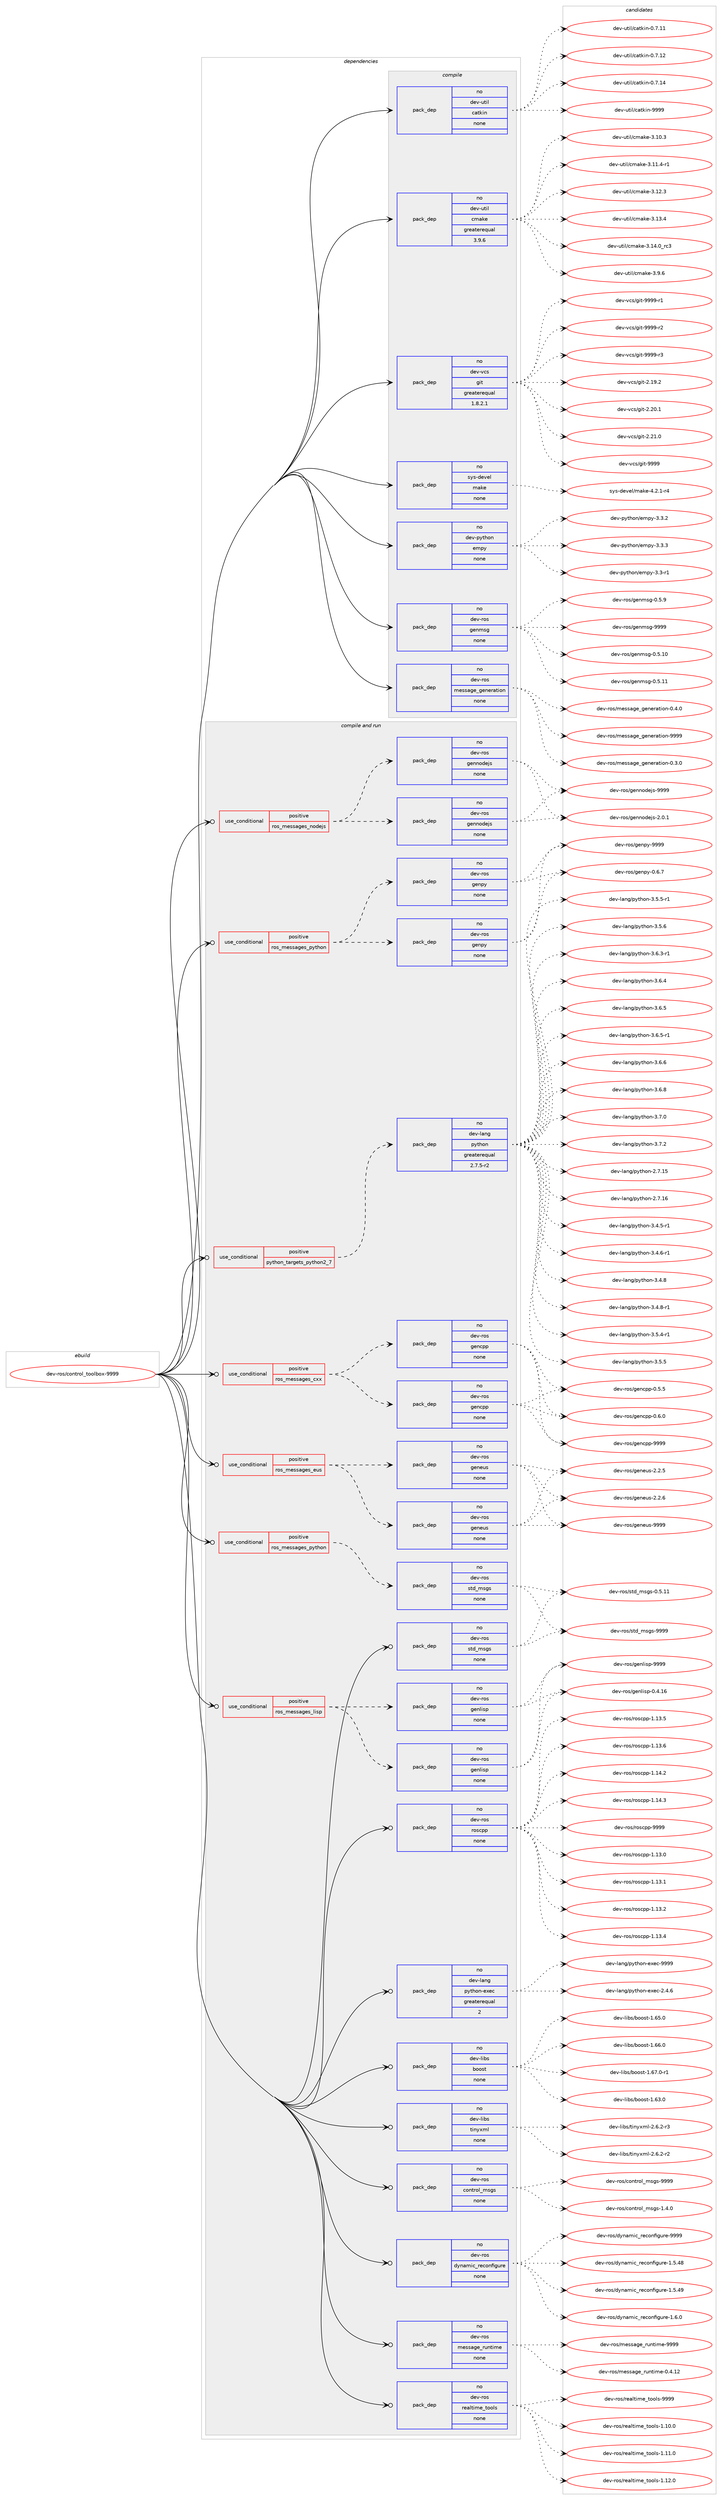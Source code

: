 digraph prolog {

# *************
# Graph options
# *************

newrank=true;
concentrate=true;
compound=true;
graph [rankdir=LR,fontname=Helvetica,fontsize=10,ranksep=1.5];#, ranksep=2.5, nodesep=0.2];
edge  [arrowhead=vee];
node  [fontname=Helvetica,fontsize=10];

# **********
# The ebuild
# **********

subgraph cluster_leftcol {
color=gray;
rank=same;
label=<<i>ebuild</i>>;
id [label="dev-ros/control_toolbox-9999", color=red, width=4, href="../dev-ros/control_toolbox-9999.svg"];
}

# ****************
# The dependencies
# ****************

subgraph cluster_midcol {
color=gray;
label=<<i>dependencies</i>>;
subgraph cluster_compile {
fillcolor="#eeeeee";
style=filled;
label=<<i>compile</i>>;
subgraph pack1042070 {
dependency1453591 [label=<<TABLE BORDER="0" CELLBORDER="1" CELLSPACING="0" CELLPADDING="4" WIDTH="220"><TR><TD ROWSPAN="6" CELLPADDING="30">pack_dep</TD></TR><TR><TD WIDTH="110">no</TD></TR><TR><TD>dev-python</TD></TR><TR><TD>empy</TD></TR><TR><TD>none</TD></TR><TR><TD></TD></TR></TABLE>>, shape=none, color=blue];
}
id:e -> dependency1453591:w [weight=20,style="solid",arrowhead="vee"];
subgraph pack1042071 {
dependency1453592 [label=<<TABLE BORDER="0" CELLBORDER="1" CELLSPACING="0" CELLPADDING="4" WIDTH="220"><TR><TD ROWSPAN="6" CELLPADDING="30">pack_dep</TD></TR><TR><TD WIDTH="110">no</TD></TR><TR><TD>dev-ros</TD></TR><TR><TD>genmsg</TD></TR><TR><TD>none</TD></TR><TR><TD></TD></TR></TABLE>>, shape=none, color=blue];
}
id:e -> dependency1453592:w [weight=20,style="solid",arrowhead="vee"];
subgraph pack1042072 {
dependency1453593 [label=<<TABLE BORDER="0" CELLBORDER="1" CELLSPACING="0" CELLPADDING="4" WIDTH="220"><TR><TD ROWSPAN="6" CELLPADDING="30">pack_dep</TD></TR><TR><TD WIDTH="110">no</TD></TR><TR><TD>dev-ros</TD></TR><TR><TD>message_generation</TD></TR><TR><TD>none</TD></TR><TR><TD></TD></TR></TABLE>>, shape=none, color=blue];
}
id:e -> dependency1453593:w [weight=20,style="solid",arrowhead="vee"];
subgraph pack1042073 {
dependency1453594 [label=<<TABLE BORDER="0" CELLBORDER="1" CELLSPACING="0" CELLPADDING="4" WIDTH="220"><TR><TD ROWSPAN="6" CELLPADDING="30">pack_dep</TD></TR><TR><TD WIDTH="110">no</TD></TR><TR><TD>dev-util</TD></TR><TR><TD>catkin</TD></TR><TR><TD>none</TD></TR><TR><TD></TD></TR></TABLE>>, shape=none, color=blue];
}
id:e -> dependency1453594:w [weight=20,style="solid",arrowhead="vee"];
subgraph pack1042074 {
dependency1453595 [label=<<TABLE BORDER="0" CELLBORDER="1" CELLSPACING="0" CELLPADDING="4" WIDTH="220"><TR><TD ROWSPAN="6" CELLPADDING="30">pack_dep</TD></TR><TR><TD WIDTH="110">no</TD></TR><TR><TD>dev-util</TD></TR><TR><TD>cmake</TD></TR><TR><TD>greaterequal</TD></TR><TR><TD>3.9.6</TD></TR></TABLE>>, shape=none, color=blue];
}
id:e -> dependency1453595:w [weight=20,style="solid",arrowhead="vee"];
subgraph pack1042075 {
dependency1453596 [label=<<TABLE BORDER="0" CELLBORDER="1" CELLSPACING="0" CELLPADDING="4" WIDTH="220"><TR><TD ROWSPAN="6" CELLPADDING="30">pack_dep</TD></TR><TR><TD WIDTH="110">no</TD></TR><TR><TD>dev-vcs</TD></TR><TR><TD>git</TD></TR><TR><TD>greaterequal</TD></TR><TR><TD>1.8.2.1</TD></TR></TABLE>>, shape=none, color=blue];
}
id:e -> dependency1453596:w [weight=20,style="solid",arrowhead="vee"];
subgraph pack1042076 {
dependency1453597 [label=<<TABLE BORDER="0" CELLBORDER="1" CELLSPACING="0" CELLPADDING="4" WIDTH="220"><TR><TD ROWSPAN="6" CELLPADDING="30">pack_dep</TD></TR><TR><TD WIDTH="110">no</TD></TR><TR><TD>sys-devel</TD></TR><TR><TD>make</TD></TR><TR><TD>none</TD></TR><TR><TD></TD></TR></TABLE>>, shape=none, color=blue];
}
id:e -> dependency1453597:w [weight=20,style="solid",arrowhead="vee"];
}
subgraph cluster_compileandrun {
fillcolor="#eeeeee";
style=filled;
label=<<i>compile and run</i>>;
subgraph cond388131 {
dependency1453598 [label=<<TABLE BORDER="0" CELLBORDER="1" CELLSPACING="0" CELLPADDING="4"><TR><TD ROWSPAN="3" CELLPADDING="10">use_conditional</TD></TR><TR><TD>positive</TD></TR><TR><TD>python_targets_python2_7</TD></TR></TABLE>>, shape=none, color=red];
subgraph pack1042077 {
dependency1453599 [label=<<TABLE BORDER="0" CELLBORDER="1" CELLSPACING="0" CELLPADDING="4" WIDTH="220"><TR><TD ROWSPAN="6" CELLPADDING="30">pack_dep</TD></TR><TR><TD WIDTH="110">no</TD></TR><TR><TD>dev-lang</TD></TR><TR><TD>python</TD></TR><TR><TD>greaterequal</TD></TR><TR><TD>2.7.5-r2</TD></TR></TABLE>>, shape=none, color=blue];
}
dependency1453598:e -> dependency1453599:w [weight=20,style="dashed",arrowhead="vee"];
}
id:e -> dependency1453598:w [weight=20,style="solid",arrowhead="odotvee"];
subgraph cond388132 {
dependency1453600 [label=<<TABLE BORDER="0" CELLBORDER="1" CELLSPACING="0" CELLPADDING="4"><TR><TD ROWSPAN="3" CELLPADDING="10">use_conditional</TD></TR><TR><TD>positive</TD></TR><TR><TD>ros_messages_cxx</TD></TR></TABLE>>, shape=none, color=red];
subgraph pack1042078 {
dependency1453601 [label=<<TABLE BORDER="0" CELLBORDER="1" CELLSPACING="0" CELLPADDING="4" WIDTH="220"><TR><TD ROWSPAN="6" CELLPADDING="30">pack_dep</TD></TR><TR><TD WIDTH="110">no</TD></TR><TR><TD>dev-ros</TD></TR><TR><TD>gencpp</TD></TR><TR><TD>none</TD></TR><TR><TD></TD></TR></TABLE>>, shape=none, color=blue];
}
dependency1453600:e -> dependency1453601:w [weight=20,style="dashed",arrowhead="vee"];
subgraph pack1042079 {
dependency1453602 [label=<<TABLE BORDER="0" CELLBORDER="1" CELLSPACING="0" CELLPADDING="4" WIDTH="220"><TR><TD ROWSPAN="6" CELLPADDING="30">pack_dep</TD></TR><TR><TD WIDTH="110">no</TD></TR><TR><TD>dev-ros</TD></TR><TR><TD>gencpp</TD></TR><TR><TD>none</TD></TR><TR><TD></TD></TR></TABLE>>, shape=none, color=blue];
}
dependency1453600:e -> dependency1453602:w [weight=20,style="dashed",arrowhead="vee"];
}
id:e -> dependency1453600:w [weight=20,style="solid",arrowhead="odotvee"];
subgraph cond388133 {
dependency1453603 [label=<<TABLE BORDER="0" CELLBORDER="1" CELLSPACING="0" CELLPADDING="4"><TR><TD ROWSPAN="3" CELLPADDING="10">use_conditional</TD></TR><TR><TD>positive</TD></TR><TR><TD>ros_messages_eus</TD></TR></TABLE>>, shape=none, color=red];
subgraph pack1042080 {
dependency1453604 [label=<<TABLE BORDER="0" CELLBORDER="1" CELLSPACING="0" CELLPADDING="4" WIDTH="220"><TR><TD ROWSPAN="6" CELLPADDING="30">pack_dep</TD></TR><TR><TD WIDTH="110">no</TD></TR><TR><TD>dev-ros</TD></TR><TR><TD>geneus</TD></TR><TR><TD>none</TD></TR><TR><TD></TD></TR></TABLE>>, shape=none, color=blue];
}
dependency1453603:e -> dependency1453604:w [weight=20,style="dashed",arrowhead="vee"];
subgraph pack1042081 {
dependency1453605 [label=<<TABLE BORDER="0" CELLBORDER="1" CELLSPACING="0" CELLPADDING="4" WIDTH="220"><TR><TD ROWSPAN="6" CELLPADDING="30">pack_dep</TD></TR><TR><TD WIDTH="110">no</TD></TR><TR><TD>dev-ros</TD></TR><TR><TD>geneus</TD></TR><TR><TD>none</TD></TR><TR><TD></TD></TR></TABLE>>, shape=none, color=blue];
}
dependency1453603:e -> dependency1453605:w [weight=20,style="dashed",arrowhead="vee"];
}
id:e -> dependency1453603:w [weight=20,style="solid",arrowhead="odotvee"];
subgraph cond388134 {
dependency1453606 [label=<<TABLE BORDER="0" CELLBORDER="1" CELLSPACING="0" CELLPADDING="4"><TR><TD ROWSPAN="3" CELLPADDING="10">use_conditional</TD></TR><TR><TD>positive</TD></TR><TR><TD>ros_messages_lisp</TD></TR></TABLE>>, shape=none, color=red];
subgraph pack1042082 {
dependency1453607 [label=<<TABLE BORDER="0" CELLBORDER="1" CELLSPACING="0" CELLPADDING="4" WIDTH="220"><TR><TD ROWSPAN="6" CELLPADDING="30">pack_dep</TD></TR><TR><TD WIDTH="110">no</TD></TR><TR><TD>dev-ros</TD></TR><TR><TD>genlisp</TD></TR><TR><TD>none</TD></TR><TR><TD></TD></TR></TABLE>>, shape=none, color=blue];
}
dependency1453606:e -> dependency1453607:w [weight=20,style="dashed",arrowhead="vee"];
subgraph pack1042083 {
dependency1453608 [label=<<TABLE BORDER="0" CELLBORDER="1" CELLSPACING="0" CELLPADDING="4" WIDTH="220"><TR><TD ROWSPAN="6" CELLPADDING="30">pack_dep</TD></TR><TR><TD WIDTH="110">no</TD></TR><TR><TD>dev-ros</TD></TR><TR><TD>genlisp</TD></TR><TR><TD>none</TD></TR><TR><TD></TD></TR></TABLE>>, shape=none, color=blue];
}
dependency1453606:e -> dependency1453608:w [weight=20,style="dashed",arrowhead="vee"];
}
id:e -> dependency1453606:w [weight=20,style="solid",arrowhead="odotvee"];
subgraph cond388135 {
dependency1453609 [label=<<TABLE BORDER="0" CELLBORDER="1" CELLSPACING="0" CELLPADDING="4"><TR><TD ROWSPAN="3" CELLPADDING="10">use_conditional</TD></TR><TR><TD>positive</TD></TR><TR><TD>ros_messages_nodejs</TD></TR></TABLE>>, shape=none, color=red];
subgraph pack1042084 {
dependency1453610 [label=<<TABLE BORDER="0" CELLBORDER="1" CELLSPACING="0" CELLPADDING="4" WIDTH="220"><TR><TD ROWSPAN="6" CELLPADDING="30">pack_dep</TD></TR><TR><TD WIDTH="110">no</TD></TR><TR><TD>dev-ros</TD></TR><TR><TD>gennodejs</TD></TR><TR><TD>none</TD></TR><TR><TD></TD></TR></TABLE>>, shape=none, color=blue];
}
dependency1453609:e -> dependency1453610:w [weight=20,style="dashed",arrowhead="vee"];
subgraph pack1042085 {
dependency1453611 [label=<<TABLE BORDER="0" CELLBORDER="1" CELLSPACING="0" CELLPADDING="4" WIDTH="220"><TR><TD ROWSPAN="6" CELLPADDING="30">pack_dep</TD></TR><TR><TD WIDTH="110">no</TD></TR><TR><TD>dev-ros</TD></TR><TR><TD>gennodejs</TD></TR><TR><TD>none</TD></TR><TR><TD></TD></TR></TABLE>>, shape=none, color=blue];
}
dependency1453609:e -> dependency1453611:w [weight=20,style="dashed",arrowhead="vee"];
}
id:e -> dependency1453609:w [weight=20,style="solid",arrowhead="odotvee"];
subgraph cond388136 {
dependency1453612 [label=<<TABLE BORDER="0" CELLBORDER="1" CELLSPACING="0" CELLPADDING="4"><TR><TD ROWSPAN="3" CELLPADDING="10">use_conditional</TD></TR><TR><TD>positive</TD></TR><TR><TD>ros_messages_python</TD></TR></TABLE>>, shape=none, color=red];
subgraph pack1042086 {
dependency1453613 [label=<<TABLE BORDER="0" CELLBORDER="1" CELLSPACING="0" CELLPADDING="4" WIDTH="220"><TR><TD ROWSPAN="6" CELLPADDING="30">pack_dep</TD></TR><TR><TD WIDTH="110">no</TD></TR><TR><TD>dev-ros</TD></TR><TR><TD>genpy</TD></TR><TR><TD>none</TD></TR><TR><TD></TD></TR></TABLE>>, shape=none, color=blue];
}
dependency1453612:e -> dependency1453613:w [weight=20,style="dashed",arrowhead="vee"];
subgraph pack1042087 {
dependency1453614 [label=<<TABLE BORDER="0" CELLBORDER="1" CELLSPACING="0" CELLPADDING="4" WIDTH="220"><TR><TD ROWSPAN="6" CELLPADDING="30">pack_dep</TD></TR><TR><TD WIDTH="110">no</TD></TR><TR><TD>dev-ros</TD></TR><TR><TD>genpy</TD></TR><TR><TD>none</TD></TR><TR><TD></TD></TR></TABLE>>, shape=none, color=blue];
}
dependency1453612:e -> dependency1453614:w [weight=20,style="dashed",arrowhead="vee"];
}
id:e -> dependency1453612:w [weight=20,style="solid",arrowhead="odotvee"];
subgraph cond388137 {
dependency1453615 [label=<<TABLE BORDER="0" CELLBORDER="1" CELLSPACING="0" CELLPADDING="4"><TR><TD ROWSPAN="3" CELLPADDING="10">use_conditional</TD></TR><TR><TD>positive</TD></TR><TR><TD>ros_messages_python</TD></TR></TABLE>>, shape=none, color=red];
subgraph pack1042088 {
dependency1453616 [label=<<TABLE BORDER="0" CELLBORDER="1" CELLSPACING="0" CELLPADDING="4" WIDTH="220"><TR><TD ROWSPAN="6" CELLPADDING="30">pack_dep</TD></TR><TR><TD WIDTH="110">no</TD></TR><TR><TD>dev-ros</TD></TR><TR><TD>std_msgs</TD></TR><TR><TD>none</TD></TR><TR><TD></TD></TR></TABLE>>, shape=none, color=blue];
}
dependency1453615:e -> dependency1453616:w [weight=20,style="dashed",arrowhead="vee"];
}
id:e -> dependency1453615:w [weight=20,style="solid",arrowhead="odotvee"];
subgraph pack1042089 {
dependency1453617 [label=<<TABLE BORDER="0" CELLBORDER="1" CELLSPACING="0" CELLPADDING="4" WIDTH="220"><TR><TD ROWSPAN="6" CELLPADDING="30">pack_dep</TD></TR><TR><TD WIDTH="110">no</TD></TR><TR><TD>dev-lang</TD></TR><TR><TD>python-exec</TD></TR><TR><TD>greaterequal</TD></TR><TR><TD>2</TD></TR></TABLE>>, shape=none, color=blue];
}
id:e -> dependency1453617:w [weight=20,style="solid",arrowhead="odotvee"];
subgraph pack1042090 {
dependency1453618 [label=<<TABLE BORDER="0" CELLBORDER="1" CELLSPACING="0" CELLPADDING="4" WIDTH="220"><TR><TD ROWSPAN="6" CELLPADDING="30">pack_dep</TD></TR><TR><TD WIDTH="110">no</TD></TR><TR><TD>dev-libs</TD></TR><TR><TD>boost</TD></TR><TR><TD>none</TD></TR><TR><TD></TD></TR></TABLE>>, shape=none, color=blue];
}
id:e -> dependency1453618:w [weight=20,style="solid",arrowhead="odotvee"];
subgraph pack1042091 {
dependency1453619 [label=<<TABLE BORDER="0" CELLBORDER="1" CELLSPACING="0" CELLPADDING="4" WIDTH="220"><TR><TD ROWSPAN="6" CELLPADDING="30">pack_dep</TD></TR><TR><TD WIDTH="110">no</TD></TR><TR><TD>dev-libs</TD></TR><TR><TD>tinyxml</TD></TR><TR><TD>none</TD></TR><TR><TD></TD></TR></TABLE>>, shape=none, color=blue];
}
id:e -> dependency1453619:w [weight=20,style="solid",arrowhead="odotvee"];
subgraph pack1042092 {
dependency1453620 [label=<<TABLE BORDER="0" CELLBORDER="1" CELLSPACING="0" CELLPADDING="4" WIDTH="220"><TR><TD ROWSPAN="6" CELLPADDING="30">pack_dep</TD></TR><TR><TD WIDTH="110">no</TD></TR><TR><TD>dev-ros</TD></TR><TR><TD>control_msgs</TD></TR><TR><TD>none</TD></TR><TR><TD></TD></TR></TABLE>>, shape=none, color=blue];
}
id:e -> dependency1453620:w [weight=20,style="solid",arrowhead="odotvee"];
subgraph pack1042093 {
dependency1453621 [label=<<TABLE BORDER="0" CELLBORDER="1" CELLSPACING="0" CELLPADDING="4" WIDTH="220"><TR><TD ROWSPAN="6" CELLPADDING="30">pack_dep</TD></TR><TR><TD WIDTH="110">no</TD></TR><TR><TD>dev-ros</TD></TR><TR><TD>dynamic_reconfigure</TD></TR><TR><TD>none</TD></TR><TR><TD></TD></TR></TABLE>>, shape=none, color=blue];
}
id:e -> dependency1453621:w [weight=20,style="solid",arrowhead="odotvee"];
subgraph pack1042094 {
dependency1453622 [label=<<TABLE BORDER="0" CELLBORDER="1" CELLSPACING="0" CELLPADDING="4" WIDTH="220"><TR><TD ROWSPAN="6" CELLPADDING="30">pack_dep</TD></TR><TR><TD WIDTH="110">no</TD></TR><TR><TD>dev-ros</TD></TR><TR><TD>message_runtime</TD></TR><TR><TD>none</TD></TR><TR><TD></TD></TR></TABLE>>, shape=none, color=blue];
}
id:e -> dependency1453622:w [weight=20,style="solid",arrowhead="odotvee"];
subgraph pack1042095 {
dependency1453623 [label=<<TABLE BORDER="0" CELLBORDER="1" CELLSPACING="0" CELLPADDING="4" WIDTH="220"><TR><TD ROWSPAN="6" CELLPADDING="30">pack_dep</TD></TR><TR><TD WIDTH="110">no</TD></TR><TR><TD>dev-ros</TD></TR><TR><TD>realtime_tools</TD></TR><TR><TD>none</TD></TR><TR><TD></TD></TR></TABLE>>, shape=none, color=blue];
}
id:e -> dependency1453623:w [weight=20,style="solid",arrowhead="odotvee"];
subgraph pack1042096 {
dependency1453624 [label=<<TABLE BORDER="0" CELLBORDER="1" CELLSPACING="0" CELLPADDING="4" WIDTH="220"><TR><TD ROWSPAN="6" CELLPADDING="30">pack_dep</TD></TR><TR><TD WIDTH="110">no</TD></TR><TR><TD>dev-ros</TD></TR><TR><TD>roscpp</TD></TR><TR><TD>none</TD></TR><TR><TD></TD></TR></TABLE>>, shape=none, color=blue];
}
id:e -> dependency1453624:w [weight=20,style="solid",arrowhead="odotvee"];
subgraph pack1042097 {
dependency1453625 [label=<<TABLE BORDER="0" CELLBORDER="1" CELLSPACING="0" CELLPADDING="4" WIDTH="220"><TR><TD ROWSPAN="6" CELLPADDING="30">pack_dep</TD></TR><TR><TD WIDTH="110">no</TD></TR><TR><TD>dev-ros</TD></TR><TR><TD>std_msgs</TD></TR><TR><TD>none</TD></TR><TR><TD></TD></TR></TABLE>>, shape=none, color=blue];
}
id:e -> dependency1453625:w [weight=20,style="solid",arrowhead="odotvee"];
}
subgraph cluster_run {
fillcolor="#eeeeee";
style=filled;
label=<<i>run</i>>;
}
}

# **************
# The candidates
# **************

subgraph cluster_choices {
rank=same;
color=gray;
label=<<i>candidates</i>>;

subgraph choice1042070 {
color=black;
nodesep=1;
choice1001011184511212111610411111047101109112121455146514511449 [label="dev-python/empy-3.3-r1", color=red, width=4,href="../dev-python/empy-3.3-r1.svg"];
choice1001011184511212111610411111047101109112121455146514650 [label="dev-python/empy-3.3.2", color=red, width=4,href="../dev-python/empy-3.3.2.svg"];
choice1001011184511212111610411111047101109112121455146514651 [label="dev-python/empy-3.3.3", color=red, width=4,href="../dev-python/empy-3.3.3.svg"];
dependency1453591:e -> choice1001011184511212111610411111047101109112121455146514511449:w [style=dotted,weight="100"];
dependency1453591:e -> choice1001011184511212111610411111047101109112121455146514650:w [style=dotted,weight="100"];
dependency1453591:e -> choice1001011184511212111610411111047101109112121455146514651:w [style=dotted,weight="100"];
}
subgraph choice1042071 {
color=black;
nodesep=1;
choice100101118451141111154710310111010911510345484653464948 [label="dev-ros/genmsg-0.5.10", color=red, width=4,href="../dev-ros/genmsg-0.5.10.svg"];
choice100101118451141111154710310111010911510345484653464949 [label="dev-ros/genmsg-0.5.11", color=red, width=4,href="../dev-ros/genmsg-0.5.11.svg"];
choice1001011184511411111547103101110109115103454846534657 [label="dev-ros/genmsg-0.5.9", color=red, width=4,href="../dev-ros/genmsg-0.5.9.svg"];
choice10010111845114111115471031011101091151034557575757 [label="dev-ros/genmsg-9999", color=red, width=4,href="../dev-ros/genmsg-9999.svg"];
dependency1453592:e -> choice100101118451141111154710310111010911510345484653464948:w [style=dotted,weight="100"];
dependency1453592:e -> choice100101118451141111154710310111010911510345484653464949:w [style=dotted,weight="100"];
dependency1453592:e -> choice1001011184511411111547103101110109115103454846534657:w [style=dotted,weight="100"];
dependency1453592:e -> choice10010111845114111115471031011101091151034557575757:w [style=dotted,weight="100"];
}
subgraph choice1042072 {
color=black;
nodesep=1;
choice1001011184511411111547109101115115971031019510310111010111497116105111110454846514648 [label="dev-ros/message_generation-0.3.0", color=red, width=4,href="../dev-ros/message_generation-0.3.0.svg"];
choice1001011184511411111547109101115115971031019510310111010111497116105111110454846524648 [label="dev-ros/message_generation-0.4.0", color=red, width=4,href="../dev-ros/message_generation-0.4.0.svg"];
choice10010111845114111115471091011151159710310195103101110101114971161051111104557575757 [label="dev-ros/message_generation-9999", color=red, width=4,href="../dev-ros/message_generation-9999.svg"];
dependency1453593:e -> choice1001011184511411111547109101115115971031019510310111010111497116105111110454846514648:w [style=dotted,weight="100"];
dependency1453593:e -> choice1001011184511411111547109101115115971031019510310111010111497116105111110454846524648:w [style=dotted,weight="100"];
dependency1453593:e -> choice10010111845114111115471091011151159710310195103101110101114971161051111104557575757:w [style=dotted,weight="100"];
}
subgraph choice1042073 {
color=black;
nodesep=1;
choice1001011184511711610510847999711610710511045484655464949 [label="dev-util/catkin-0.7.11", color=red, width=4,href="../dev-util/catkin-0.7.11.svg"];
choice1001011184511711610510847999711610710511045484655464950 [label="dev-util/catkin-0.7.12", color=red, width=4,href="../dev-util/catkin-0.7.12.svg"];
choice1001011184511711610510847999711610710511045484655464952 [label="dev-util/catkin-0.7.14", color=red, width=4,href="../dev-util/catkin-0.7.14.svg"];
choice100101118451171161051084799971161071051104557575757 [label="dev-util/catkin-9999", color=red, width=4,href="../dev-util/catkin-9999.svg"];
dependency1453594:e -> choice1001011184511711610510847999711610710511045484655464949:w [style=dotted,weight="100"];
dependency1453594:e -> choice1001011184511711610510847999711610710511045484655464950:w [style=dotted,weight="100"];
dependency1453594:e -> choice1001011184511711610510847999711610710511045484655464952:w [style=dotted,weight="100"];
dependency1453594:e -> choice100101118451171161051084799971161071051104557575757:w [style=dotted,weight="100"];
}
subgraph choice1042074 {
color=black;
nodesep=1;
choice1001011184511711610510847991099710710145514649484651 [label="dev-util/cmake-3.10.3", color=red, width=4,href="../dev-util/cmake-3.10.3.svg"];
choice10010111845117116105108479910997107101455146494946524511449 [label="dev-util/cmake-3.11.4-r1", color=red, width=4,href="../dev-util/cmake-3.11.4-r1.svg"];
choice1001011184511711610510847991099710710145514649504651 [label="dev-util/cmake-3.12.3", color=red, width=4,href="../dev-util/cmake-3.12.3.svg"];
choice1001011184511711610510847991099710710145514649514652 [label="dev-util/cmake-3.13.4", color=red, width=4,href="../dev-util/cmake-3.13.4.svg"];
choice1001011184511711610510847991099710710145514649524648951149951 [label="dev-util/cmake-3.14.0_rc3", color=red, width=4,href="../dev-util/cmake-3.14.0_rc3.svg"];
choice10010111845117116105108479910997107101455146574654 [label="dev-util/cmake-3.9.6", color=red, width=4,href="../dev-util/cmake-3.9.6.svg"];
dependency1453595:e -> choice1001011184511711610510847991099710710145514649484651:w [style=dotted,weight="100"];
dependency1453595:e -> choice10010111845117116105108479910997107101455146494946524511449:w [style=dotted,weight="100"];
dependency1453595:e -> choice1001011184511711610510847991099710710145514649504651:w [style=dotted,weight="100"];
dependency1453595:e -> choice1001011184511711610510847991099710710145514649514652:w [style=dotted,weight="100"];
dependency1453595:e -> choice1001011184511711610510847991099710710145514649524648951149951:w [style=dotted,weight="100"];
dependency1453595:e -> choice10010111845117116105108479910997107101455146574654:w [style=dotted,weight="100"];
}
subgraph choice1042075 {
color=black;
nodesep=1;
choice10010111845118991154710310511645504649574650 [label="dev-vcs/git-2.19.2", color=red, width=4,href="../dev-vcs/git-2.19.2.svg"];
choice10010111845118991154710310511645504650484649 [label="dev-vcs/git-2.20.1", color=red, width=4,href="../dev-vcs/git-2.20.1.svg"];
choice10010111845118991154710310511645504650494648 [label="dev-vcs/git-2.21.0", color=red, width=4,href="../dev-vcs/git-2.21.0.svg"];
choice1001011184511899115471031051164557575757 [label="dev-vcs/git-9999", color=red, width=4,href="../dev-vcs/git-9999.svg"];
choice10010111845118991154710310511645575757574511449 [label="dev-vcs/git-9999-r1", color=red, width=4,href="../dev-vcs/git-9999-r1.svg"];
choice10010111845118991154710310511645575757574511450 [label="dev-vcs/git-9999-r2", color=red, width=4,href="../dev-vcs/git-9999-r2.svg"];
choice10010111845118991154710310511645575757574511451 [label="dev-vcs/git-9999-r3", color=red, width=4,href="../dev-vcs/git-9999-r3.svg"];
dependency1453596:e -> choice10010111845118991154710310511645504649574650:w [style=dotted,weight="100"];
dependency1453596:e -> choice10010111845118991154710310511645504650484649:w [style=dotted,weight="100"];
dependency1453596:e -> choice10010111845118991154710310511645504650494648:w [style=dotted,weight="100"];
dependency1453596:e -> choice1001011184511899115471031051164557575757:w [style=dotted,weight="100"];
dependency1453596:e -> choice10010111845118991154710310511645575757574511449:w [style=dotted,weight="100"];
dependency1453596:e -> choice10010111845118991154710310511645575757574511450:w [style=dotted,weight="100"];
dependency1453596:e -> choice10010111845118991154710310511645575757574511451:w [style=dotted,weight="100"];
}
subgraph choice1042076 {
color=black;
nodesep=1;
choice1151211154510010111810110847109971071014552465046494511452 [label="sys-devel/make-4.2.1-r4", color=red, width=4,href="../sys-devel/make-4.2.1-r4.svg"];
dependency1453597:e -> choice1151211154510010111810110847109971071014552465046494511452:w [style=dotted,weight="100"];
}
subgraph choice1042077 {
color=black;
nodesep=1;
choice10010111845108971101034711212111610411111045504655464953 [label="dev-lang/python-2.7.15", color=red, width=4,href="../dev-lang/python-2.7.15.svg"];
choice10010111845108971101034711212111610411111045504655464954 [label="dev-lang/python-2.7.16", color=red, width=4,href="../dev-lang/python-2.7.16.svg"];
choice1001011184510897110103471121211161041111104551465246534511449 [label="dev-lang/python-3.4.5-r1", color=red, width=4,href="../dev-lang/python-3.4.5-r1.svg"];
choice1001011184510897110103471121211161041111104551465246544511449 [label="dev-lang/python-3.4.6-r1", color=red, width=4,href="../dev-lang/python-3.4.6-r1.svg"];
choice100101118451089711010347112121116104111110455146524656 [label="dev-lang/python-3.4.8", color=red, width=4,href="../dev-lang/python-3.4.8.svg"];
choice1001011184510897110103471121211161041111104551465246564511449 [label="dev-lang/python-3.4.8-r1", color=red, width=4,href="../dev-lang/python-3.4.8-r1.svg"];
choice1001011184510897110103471121211161041111104551465346524511449 [label="dev-lang/python-3.5.4-r1", color=red, width=4,href="../dev-lang/python-3.5.4-r1.svg"];
choice100101118451089711010347112121116104111110455146534653 [label="dev-lang/python-3.5.5", color=red, width=4,href="../dev-lang/python-3.5.5.svg"];
choice1001011184510897110103471121211161041111104551465346534511449 [label="dev-lang/python-3.5.5-r1", color=red, width=4,href="../dev-lang/python-3.5.5-r1.svg"];
choice100101118451089711010347112121116104111110455146534654 [label="dev-lang/python-3.5.6", color=red, width=4,href="../dev-lang/python-3.5.6.svg"];
choice1001011184510897110103471121211161041111104551465446514511449 [label="dev-lang/python-3.6.3-r1", color=red, width=4,href="../dev-lang/python-3.6.3-r1.svg"];
choice100101118451089711010347112121116104111110455146544652 [label="dev-lang/python-3.6.4", color=red, width=4,href="../dev-lang/python-3.6.4.svg"];
choice100101118451089711010347112121116104111110455146544653 [label="dev-lang/python-3.6.5", color=red, width=4,href="../dev-lang/python-3.6.5.svg"];
choice1001011184510897110103471121211161041111104551465446534511449 [label="dev-lang/python-3.6.5-r1", color=red, width=4,href="../dev-lang/python-3.6.5-r1.svg"];
choice100101118451089711010347112121116104111110455146544654 [label="dev-lang/python-3.6.6", color=red, width=4,href="../dev-lang/python-3.6.6.svg"];
choice100101118451089711010347112121116104111110455146544656 [label="dev-lang/python-3.6.8", color=red, width=4,href="../dev-lang/python-3.6.8.svg"];
choice100101118451089711010347112121116104111110455146554648 [label="dev-lang/python-3.7.0", color=red, width=4,href="../dev-lang/python-3.7.0.svg"];
choice100101118451089711010347112121116104111110455146554650 [label="dev-lang/python-3.7.2", color=red, width=4,href="../dev-lang/python-3.7.2.svg"];
dependency1453599:e -> choice10010111845108971101034711212111610411111045504655464953:w [style=dotted,weight="100"];
dependency1453599:e -> choice10010111845108971101034711212111610411111045504655464954:w [style=dotted,weight="100"];
dependency1453599:e -> choice1001011184510897110103471121211161041111104551465246534511449:w [style=dotted,weight="100"];
dependency1453599:e -> choice1001011184510897110103471121211161041111104551465246544511449:w [style=dotted,weight="100"];
dependency1453599:e -> choice100101118451089711010347112121116104111110455146524656:w [style=dotted,weight="100"];
dependency1453599:e -> choice1001011184510897110103471121211161041111104551465246564511449:w [style=dotted,weight="100"];
dependency1453599:e -> choice1001011184510897110103471121211161041111104551465346524511449:w [style=dotted,weight="100"];
dependency1453599:e -> choice100101118451089711010347112121116104111110455146534653:w [style=dotted,weight="100"];
dependency1453599:e -> choice1001011184510897110103471121211161041111104551465346534511449:w [style=dotted,weight="100"];
dependency1453599:e -> choice100101118451089711010347112121116104111110455146534654:w [style=dotted,weight="100"];
dependency1453599:e -> choice1001011184510897110103471121211161041111104551465446514511449:w [style=dotted,weight="100"];
dependency1453599:e -> choice100101118451089711010347112121116104111110455146544652:w [style=dotted,weight="100"];
dependency1453599:e -> choice100101118451089711010347112121116104111110455146544653:w [style=dotted,weight="100"];
dependency1453599:e -> choice1001011184510897110103471121211161041111104551465446534511449:w [style=dotted,weight="100"];
dependency1453599:e -> choice100101118451089711010347112121116104111110455146544654:w [style=dotted,weight="100"];
dependency1453599:e -> choice100101118451089711010347112121116104111110455146544656:w [style=dotted,weight="100"];
dependency1453599:e -> choice100101118451089711010347112121116104111110455146554648:w [style=dotted,weight="100"];
dependency1453599:e -> choice100101118451089711010347112121116104111110455146554650:w [style=dotted,weight="100"];
}
subgraph choice1042078 {
color=black;
nodesep=1;
choice100101118451141111154710310111099112112454846534653 [label="dev-ros/gencpp-0.5.5", color=red, width=4,href="../dev-ros/gencpp-0.5.5.svg"];
choice100101118451141111154710310111099112112454846544648 [label="dev-ros/gencpp-0.6.0", color=red, width=4,href="../dev-ros/gencpp-0.6.0.svg"];
choice1001011184511411111547103101110991121124557575757 [label="dev-ros/gencpp-9999", color=red, width=4,href="../dev-ros/gencpp-9999.svg"];
dependency1453601:e -> choice100101118451141111154710310111099112112454846534653:w [style=dotted,weight="100"];
dependency1453601:e -> choice100101118451141111154710310111099112112454846544648:w [style=dotted,weight="100"];
dependency1453601:e -> choice1001011184511411111547103101110991121124557575757:w [style=dotted,weight="100"];
}
subgraph choice1042079 {
color=black;
nodesep=1;
choice100101118451141111154710310111099112112454846534653 [label="dev-ros/gencpp-0.5.5", color=red, width=4,href="../dev-ros/gencpp-0.5.5.svg"];
choice100101118451141111154710310111099112112454846544648 [label="dev-ros/gencpp-0.6.0", color=red, width=4,href="../dev-ros/gencpp-0.6.0.svg"];
choice1001011184511411111547103101110991121124557575757 [label="dev-ros/gencpp-9999", color=red, width=4,href="../dev-ros/gencpp-9999.svg"];
dependency1453602:e -> choice100101118451141111154710310111099112112454846534653:w [style=dotted,weight="100"];
dependency1453602:e -> choice100101118451141111154710310111099112112454846544648:w [style=dotted,weight="100"];
dependency1453602:e -> choice1001011184511411111547103101110991121124557575757:w [style=dotted,weight="100"];
}
subgraph choice1042080 {
color=black;
nodesep=1;
choice1001011184511411111547103101110101117115455046504653 [label="dev-ros/geneus-2.2.5", color=red, width=4,href="../dev-ros/geneus-2.2.5.svg"];
choice1001011184511411111547103101110101117115455046504654 [label="dev-ros/geneus-2.2.6", color=red, width=4,href="../dev-ros/geneus-2.2.6.svg"];
choice10010111845114111115471031011101011171154557575757 [label="dev-ros/geneus-9999", color=red, width=4,href="../dev-ros/geneus-9999.svg"];
dependency1453604:e -> choice1001011184511411111547103101110101117115455046504653:w [style=dotted,weight="100"];
dependency1453604:e -> choice1001011184511411111547103101110101117115455046504654:w [style=dotted,weight="100"];
dependency1453604:e -> choice10010111845114111115471031011101011171154557575757:w [style=dotted,weight="100"];
}
subgraph choice1042081 {
color=black;
nodesep=1;
choice1001011184511411111547103101110101117115455046504653 [label="dev-ros/geneus-2.2.5", color=red, width=4,href="../dev-ros/geneus-2.2.5.svg"];
choice1001011184511411111547103101110101117115455046504654 [label="dev-ros/geneus-2.2.6", color=red, width=4,href="../dev-ros/geneus-2.2.6.svg"];
choice10010111845114111115471031011101011171154557575757 [label="dev-ros/geneus-9999", color=red, width=4,href="../dev-ros/geneus-9999.svg"];
dependency1453605:e -> choice1001011184511411111547103101110101117115455046504653:w [style=dotted,weight="100"];
dependency1453605:e -> choice1001011184511411111547103101110101117115455046504654:w [style=dotted,weight="100"];
dependency1453605:e -> choice10010111845114111115471031011101011171154557575757:w [style=dotted,weight="100"];
}
subgraph choice1042082 {
color=black;
nodesep=1;
choice100101118451141111154710310111010810511511245484652464954 [label="dev-ros/genlisp-0.4.16", color=red, width=4,href="../dev-ros/genlisp-0.4.16.svg"];
choice10010111845114111115471031011101081051151124557575757 [label="dev-ros/genlisp-9999", color=red, width=4,href="../dev-ros/genlisp-9999.svg"];
dependency1453607:e -> choice100101118451141111154710310111010810511511245484652464954:w [style=dotted,weight="100"];
dependency1453607:e -> choice10010111845114111115471031011101081051151124557575757:w [style=dotted,weight="100"];
}
subgraph choice1042083 {
color=black;
nodesep=1;
choice100101118451141111154710310111010810511511245484652464954 [label="dev-ros/genlisp-0.4.16", color=red, width=4,href="../dev-ros/genlisp-0.4.16.svg"];
choice10010111845114111115471031011101081051151124557575757 [label="dev-ros/genlisp-9999", color=red, width=4,href="../dev-ros/genlisp-9999.svg"];
dependency1453608:e -> choice100101118451141111154710310111010810511511245484652464954:w [style=dotted,weight="100"];
dependency1453608:e -> choice10010111845114111115471031011101081051151124557575757:w [style=dotted,weight="100"];
}
subgraph choice1042084 {
color=black;
nodesep=1;
choice1001011184511411111547103101110110111100101106115455046484649 [label="dev-ros/gennodejs-2.0.1", color=red, width=4,href="../dev-ros/gennodejs-2.0.1.svg"];
choice10010111845114111115471031011101101111001011061154557575757 [label="dev-ros/gennodejs-9999", color=red, width=4,href="../dev-ros/gennodejs-9999.svg"];
dependency1453610:e -> choice1001011184511411111547103101110110111100101106115455046484649:w [style=dotted,weight="100"];
dependency1453610:e -> choice10010111845114111115471031011101101111001011061154557575757:w [style=dotted,weight="100"];
}
subgraph choice1042085 {
color=black;
nodesep=1;
choice1001011184511411111547103101110110111100101106115455046484649 [label="dev-ros/gennodejs-2.0.1", color=red, width=4,href="../dev-ros/gennodejs-2.0.1.svg"];
choice10010111845114111115471031011101101111001011061154557575757 [label="dev-ros/gennodejs-9999", color=red, width=4,href="../dev-ros/gennodejs-9999.svg"];
dependency1453611:e -> choice1001011184511411111547103101110110111100101106115455046484649:w [style=dotted,weight="100"];
dependency1453611:e -> choice10010111845114111115471031011101101111001011061154557575757:w [style=dotted,weight="100"];
}
subgraph choice1042086 {
color=black;
nodesep=1;
choice1001011184511411111547103101110112121454846544655 [label="dev-ros/genpy-0.6.7", color=red, width=4,href="../dev-ros/genpy-0.6.7.svg"];
choice10010111845114111115471031011101121214557575757 [label="dev-ros/genpy-9999", color=red, width=4,href="../dev-ros/genpy-9999.svg"];
dependency1453613:e -> choice1001011184511411111547103101110112121454846544655:w [style=dotted,weight="100"];
dependency1453613:e -> choice10010111845114111115471031011101121214557575757:w [style=dotted,weight="100"];
}
subgraph choice1042087 {
color=black;
nodesep=1;
choice1001011184511411111547103101110112121454846544655 [label="dev-ros/genpy-0.6.7", color=red, width=4,href="../dev-ros/genpy-0.6.7.svg"];
choice10010111845114111115471031011101121214557575757 [label="dev-ros/genpy-9999", color=red, width=4,href="../dev-ros/genpy-9999.svg"];
dependency1453614:e -> choice1001011184511411111547103101110112121454846544655:w [style=dotted,weight="100"];
dependency1453614:e -> choice10010111845114111115471031011101121214557575757:w [style=dotted,weight="100"];
}
subgraph choice1042088 {
color=black;
nodesep=1;
choice10010111845114111115471151161009510911510311545484653464949 [label="dev-ros/std_msgs-0.5.11", color=red, width=4,href="../dev-ros/std_msgs-0.5.11.svg"];
choice1001011184511411111547115116100951091151031154557575757 [label="dev-ros/std_msgs-9999", color=red, width=4,href="../dev-ros/std_msgs-9999.svg"];
dependency1453616:e -> choice10010111845114111115471151161009510911510311545484653464949:w [style=dotted,weight="100"];
dependency1453616:e -> choice1001011184511411111547115116100951091151031154557575757:w [style=dotted,weight="100"];
}
subgraph choice1042089 {
color=black;
nodesep=1;
choice1001011184510897110103471121211161041111104510112010199455046524654 [label="dev-lang/python-exec-2.4.6", color=red, width=4,href="../dev-lang/python-exec-2.4.6.svg"];
choice10010111845108971101034711212111610411111045101120101994557575757 [label="dev-lang/python-exec-9999", color=red, width=4,href="../dev-lang/python-exec-9999.svg"];
dependency1453617:e -> choice1001011184510897110103471121211161041111104510112010199455046524654:w [style=dotted,weight="100"];
dependency1453617:e -> choice10010111845108971101034711212111610411111045101120101994557575757:w [style=dotted,weight="100"];
}
subgraph choice1042090 {
color=black;
nodesep=1;
choice1001011184510810598115479811111111511645494654514648 [label="dev-libs/boost-1.63.0", color=red, width=4,href="../dev-libs/boost-1.63.0.svg"];
choice1001011184510810598115479811111111511645494654534648 [label="dev-libs/boost-1.65.0", color=red, width=4,href="../dev-libs/boost-1.65.0.svg"];
choice1001011184510810598115479811111111511645494654544648 [label="dev-libs/boost-1.66.0", color=red, width=4,href="../dev-libs/boost-1.66.0.svg"];
choice10010111845108105981154798111111115116454946545546484511449 [label="dev-libs/boost-1.67.0-r1", color=red, width=4,href="../dev-libs/boost-1.67.0-r1.svg"];
dependency1453618:e -> choice1001011184510810598115479811111111511645494654514648:w [style=dotted,weight="100"];
dependency1453618:e -> choice1001011184510810598115479811111111511645494654534648:w [style=dotted,weight="100"];
dependency1453618:e -> choice1001011184510810598115479811111111511645494654544648:w [style=dotted,weight="100"];
dependency1453618:e -> choice10010111845108105981154798111111115116454946545546484511449:w [style=dotted,weight="100"];
}
subgraph choice1042091 {
color=black;
nodesep=1;
choice1001011184510810598115471161051101211201091084550465446504511450 [label="dev-libs/tinyxml-2.6.2-r2", color=red, width=4,href="../dev-libs/tinyxml-2.6.2-r2.svg"];
choice1001011184510810598115471161051101211201091084550465446504511451 [label="dev-libs/tinyxml-2.6.2-r3", color=red, width=4,href="../dev-libs/tinyxml-2.6.2-r3.svg"];
dependency1453619:e -> choice1001011184510810598115471161051101211201091084550465446504511450:w [style=dotted,weight="100"];
dependency1453619:e -> choice1001011184510810598115471161051101211201091084550465446504511451:w [style=dotted,weight="100"];
}
subgraph choice1042092 {
color=black;
nodesep=1;
choice10010111845114111115479911111011611411110895109115103115454946524648 [label="dev-ros/control_msgs-1.4.0", color=red, width=4,href="../dev-ros/control_msgs-1.4.0.svg"];
choice100101118451141111154799111110116114111108951091151031154557575757 [label="dev-ros/control_msgs-9999", color=red, width=4,href="../dev-ros/control_msgs-9999.svg"];
dependency1453620:e -> choice10010111845114111115479911111011611411110895109115103115454946524648:w [style=dotted,weight="100"];
dependency1453620:e -> choice100101118451141111154799111110116114111108951091151031154557575757:w [style=dotted,weight="100"];
}
subgraph choice1042093 {
color=black;
nodesep=1;
choice10010111845114111115471001211109710910599951141019911111010210510311711410145494653465256 [label="dev-ros/dynamic_reconfigure-1.5.48", color=red, width=4,href="../dev-ros/dynamic_reconfigure-1.5.48.svg"];
choice10010111845114111115471001211109710910599951141019911111010210510311711410145494653465257 [label="dev-ros/dynamic_reconfigure-1.5.49", color=red, width=4,href="../dev-ros/dynamic_reconfigure-1.5.49.svg"];
choice100101118451141111154710012111097109105999511410199111110102105103117114101454946544648 [label="dev-ros/dynamic_reconfigure-1.6.0", color=red, width=4,href="../dev-ros/dynamic_reconfigure-1.6.0.svg"];
choice1001011184511411111547100121110971091059995114101991111101021051031171141014557575757 [label="dev-ros/dynamic_reconfigure-9999", color=red, width=4,href="../dev-ros/dynamic_reconfigure-9999.svg"];
dependency1453621:e -> choice10010111845114111115471001211109710910599951141019911111010210510311711410145494653465256:w [style=dotted,weight="100"];
dependency1453621:e -> choice10010111845114111115471001211109710910599951141019911111010210510311711410145494653465257:w [style=dotted,weight="100"];
dependency1453621:e -> choice100101118451141111154710012111097109105999511410199111110102105103117114101454946544648:w [style=dotted,weight="100"];
dependency1453621:e -> choice1001011184511411111547100121110971091059995114101991111101021051031171141014557575757:w [style=dotted,weight="100"];
}
subgraph choice1042094 {
color=black;
nodesep=1;
choice1001011184511411111547109101115115971031019511411711011610510910145484652464950 [label="dev-ros/message_runtime-0.4.12", color=red, width=4,href="../dev-ros/message_runtime-0.4.12.svg"];
choice100101118451141111154710910111511597103101951141171101161051091014557575757 [label="dev-ros/message_runtime-9999", color=red, width=4,href="../dev-ros/message_runtime-9999.svg"];
dependency1453622:e -> choice1001011184511411111547109101115115971031019511411711011610510910145484652464950:w [style=dotted,weight="100"];
dependency1453622:e -> choice100101118451141111154710910111511597103101951141171101161051091014557575757:w [style=dotted,weight="100"];
}
subgraph choice1042095 {
color=black;
nodesep=1;
choice1001011184511411111547114101971081161051091019511611111110811545494649484648 [label="dev-ros/realtime_tools-1.10.0", color=red, width=4,href="../dev-ros/realtime_tools-1.10.0.svg"];
choice1001011184511411111547114101971081161051091019511611111110811545494649494648 [label="dev-ros/realtime_tools-1.11.0", color=red, width=4,href="../dev-ros/realtime_tools-1.11.0.svg"];
choice1001011184511411111547114101971081161051091019511611111110811545494649504648 [label="dev-ros/realtime_tools-1.12.0", color=red, width=4,href="../dev-ros/realtime_tools-1.12.0.svg"];
choice100101118451141111154711410197108116105109101951161111111081154557575757 [label="dev-ros/realtime_tools-9999", color=red, width=4,href="../dev-ros/realtime_tools-9999.svg"];
dependency1453623:e -> choice1001011184511411111547114101971081161051091019511611111110811545494649484648:w [style=dotted,weight="100"];
dependency1453623:e -> choice1001011184511411111547114101971081161051091019511611111110811545494649494648:w [style=dotted,weight="100"];
dependency1453623:e -> choice1001011184511411111547114101971081161051091019511611111110811545494649504648:w [style=dotted,weight="100"];
dependency1453623:e -> choice100101118451141111154711410197108116105109101951161111111081154557575757:w [style=dotted,weight="100"];
}
subgraph choice1042096 {
color=black;
nodesep=1;
choice10010111845114111115471141111159911211245494649514648 [label="dev-ros/roscpp-1.13.0", color=red, width=4,href="../dev-ros/roscpp-1.13.0.svg"];
choice10010111845114111115471141111159911211245494649514649 [label="dev-ros/roscpp-1.13.1", color=red, width=4,href="../dev-ros/roscpp-1.13.1.svg"];
choice10010111845114111115471141111159911211245494649514650 [label="dev-ros/roscpp-1.13.2", color=red, width=4,href="../dev-ros/roscpp-1.13.2.svg"];
choice10010111845114111115471141111159911211245494649514652 [label="dev-ros/roscpp-1.13.4", color=red, width=4,href="../dev-ros/roscpp-1.13.4.svg"];
choice10010111845114111115471141111159911211245494649514653 [label="dev-ros/roscpp-1.13.5", color=red, width=4,href="../dev-ros/roscpp-1.13.5.svg"];
choice10010111845114111115471141111159911211245494649514654 [label="dev-ros/roscpp-1.13.6", color=red, width=4,href="../dev-ros/roscpp-1.13.6.svg"];
choice10010111845114111115471141111159911211245494649524650 [label="dev-ros/roscpp-1.14.2", color=red, width=4,href="../dev-ros/roscpp-1.14.2.svg"];
choice10010111845114111115471141111159911211245494649524651 [label="dev-ros/roscpp-1.14.3", color=red, width=4,href="../dev-ros/roscpp-1.14.3.svg"];
choice1001011184511411111547114111115991121124557575757 [label="dev-ros/roscpp-9999", color=red, width=4,href="../dev-ros/roscpp-9999.svg"];
dependency1453624:e -> choice10010111845114111115471141111159911211245494649514648:w [style=dotted,weight="100"];
dependency1453624:e -> choice10010111845114111115471141111159911211245494649514649:w [style=dotted,weight="100"];
dependency1453624:e -> choice10010111845114111115471141111159911211245494649514650:w [style=dotted,weight="100"];
dependency1453624:e -> choice10010111845114111115471141111159911211245494649514652:w [style=dotted,weight="100"];
dependency1453624:e -> choice10010111845114111115471141111159911211245494649514653:w [style=dotted,weight="100"];
dependency1453624:e -> choice10010111845114111115471141111159911211245494649514654:w [style=dotted,weight="100"];
dependency1453624:e -> choice10010111845114111115471141111159911211245494649524650:w [style=dotted,weight="100"];
dependency1453624:e -> choice10010111845114111115471141111159911211245494649524651:w [style=dotted,weight="100"];
dependency1453624:e -> choice1001011184511411111547114111115991121124557575757:w [style=dotted,weight="100"];
}
subgraph choice1042097 {
color=black;
nodesep=1;
choice10010111845114111115471151161009510911510311545484653464949 [label="dev-ros/std_msgs-0.5.11", color=red, width=4,href="../dev-ros/std_msgs-0.5.11.svg"];
choice1001011184511411111547115116100951091151031154557575757 [label="dev-ros/std_msgs-9999", color=red, width=4,href="../dev-ros/std_msgs-9999.svg"];
dependency1453625:e -> choice10010111845114111115471151161009510911510311545484653464949:w [style=dotted,weight="100"];
dependency1453625:e -> choice1001011184511411111547115116100951091151031154557575757:w [style=dotted,weight="100"];
}
}

}
